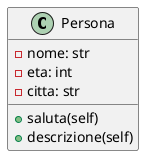 @startuml
class Persona {
    -nome: str
    -eta: int
    -citta: str
    __
    +saluta(self)
    +descrizione(self)
}
